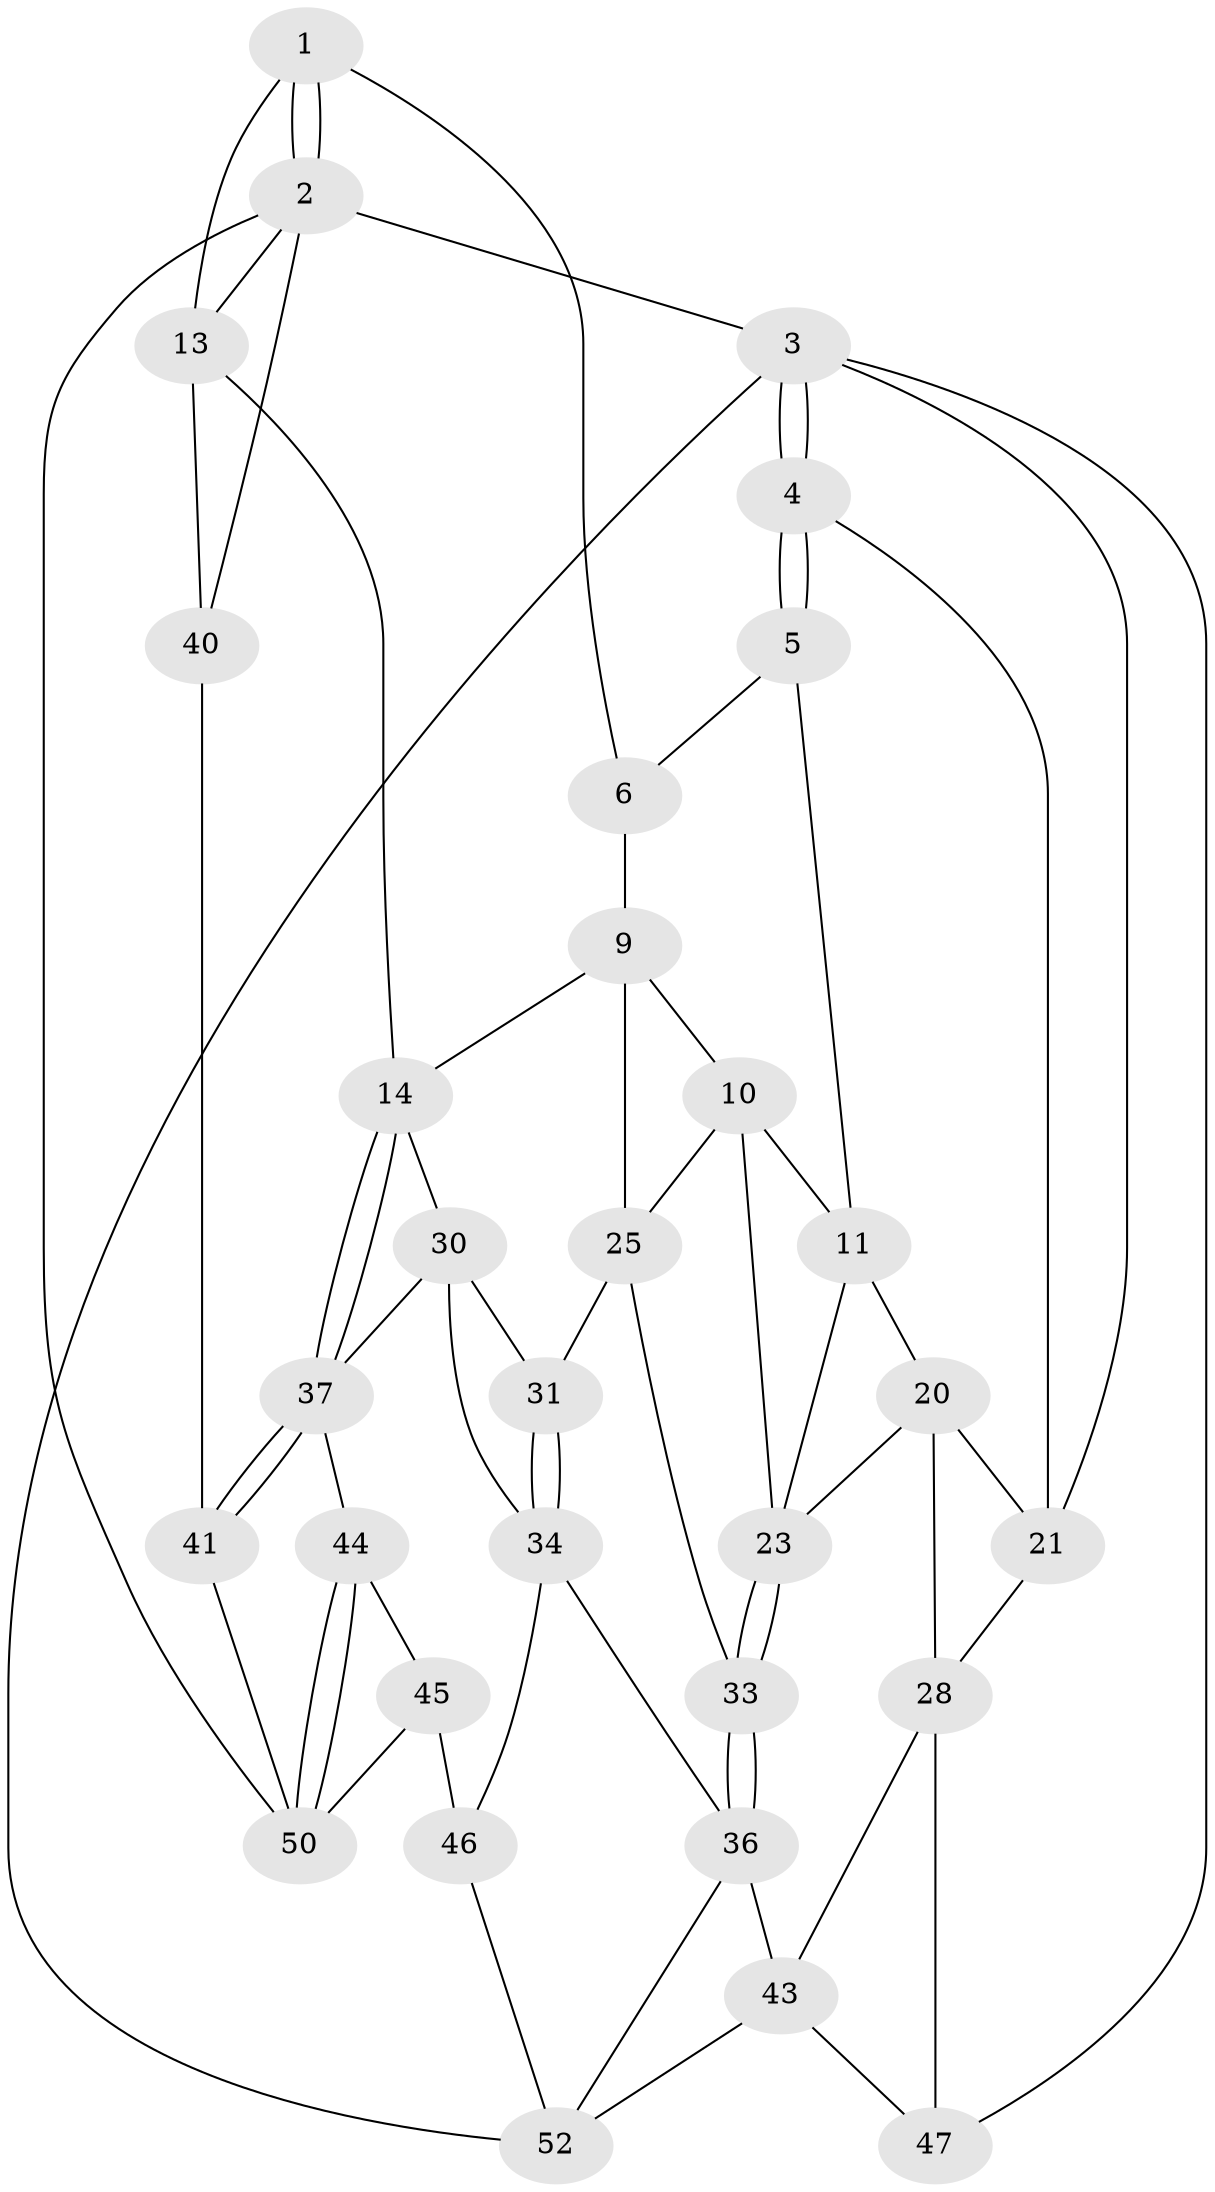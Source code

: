// Generated by graph-tools (version 1.1) at 2025/24/03/03/25 07:24:37]
// undirected, 31 vertices, 66 edges
graph export_dot {
graph [start="1"]
  node [color=gray90,style=filled];
  1 [pos="+1+0",super="+7"];
  2 [pos="+1+0",super="+53"];
  3 [pos="+0+0",super="+48"];
  4 [pos="+0+0",super="+18"];
  5 [pos="+0.25775577081935264+0",super="+12"];
  6 [pos="+0.6278454363763358+0",super="+8"];
  9 [pos="+0.5242015613082098+0.1810249474778274",super="+16"];
  10 [pos="+0.3489274682388788+0.16173033409919815",super="+22"];
  11 [pos="+0.3391212911158747+0.15646584073389208",super="+19"];
  13 [pos="+0.8346170961697857+0.23216505510276436",super="+17"];
  14 [pos="+0.7684099666086566+0.370994241277311",super="+15"];
  20 [pos="+0.029670449124580917+0.2803534238969791",super="+27"];
  21 [pos="+0+0.24401762866504773",super="+26"];
  23 [pos="+0.37455096564952256+0.4761612545726461",super="+24"];
  25 [pos="+0.5498220008456779+0.36309985605884215",super="+32"];
  28 [pos="+0.09071885669750432+0.5804407720762758",super="+29"];
  30 [pos="+0.6605572337463979+0.47525023201817596",super="+39"];
  31 [pos="+0.5697885609063815+0.44124899065164436"];
  33 [pos="+0.434298013082687+0.6034048665346856"];
  34 [pos="+0.6139519845393511+0.5860741335989703",super="+35"];
  36 [pos="+0.43981911178443983+0.6334418224741236",super="+42"];
  37 [pos="+0.8881402057547376+0.6015718029992035",super="+38"];
  40 [pos="+1+0.5830031044886814",super="+54"];
  41 [pos="+1+0.5844148145695962",super="+49"];
  43 [pos="+0.21949443880068845+0.6942252740430228",super="+55"];
  44 [pos="+0.7873067237062235+0.7863689459873172"];
  45 [pos="+0.607054591612272+0.7747736984396967",super="+56"];
  46 [pos="+0.4955311022996841+0.6533657547189456",super="+51"];
  47 [pos="+0+0.8376736840563562"];
  50 [pos="+0.8248735228143953+0.9081807371955781",super="+58"];
  52 [pos="+0.35884152348976445+1",super="+57"];
  1 -- 2;
  1 -- 2;
  1 -- 13;
  1 -- 6;
  2 -- 3 [weight=2];
  2 -- 40;
  2 -- 50;
  2 -- 13;
  3 -- 4;
  3 -- 4;
  3 -- 47;
  3 -- 21;
  3 -- 52;
  4 -- 5;
  4 -- 5;
  4 -- 21;
  5 -- 6;
  5 -- 11;
  6 -- 9;
  9 -- 10;
  9 -- 25;
  9 -- 14;
  10 -- 11;
  10 -- 25;
  10 -- 23;
  11 -- 20;
  11 -- 23;
  13 -- 14;
  13 -- 40;
  14 -- 37;
  14 -- 37;
  14 -- 30;
  20 -- 21;
  20 -- 28;
  20 -- 23;
  21 -- 28;
  23 -- 33;
  23 -- 33;
  25 -- 33;
  25 -- 31;
  28 -- 43;
  28 -- 47;
  30 -- 31;
  30 -- 34;
  30 -- 37;
  31 -- 34;
  31 -- 34;
  33 -- 36;
  33 -- 36;
  34 -- 36;
  34 -- 46;
  36 -- 43;
  36 -- 52;
  37 -- 41;
  37 -- 41;
  37 -- 44;
  40 -- 41 [weight=2];
  41 -- 50;
  43 -- 47;
  43 -- 52;
  44 -- 45;
  44 -- 50;
  44 -- 50;
  45 -- 46 [weight=2];
  45 -- 50;
  46 -- 52;
}
